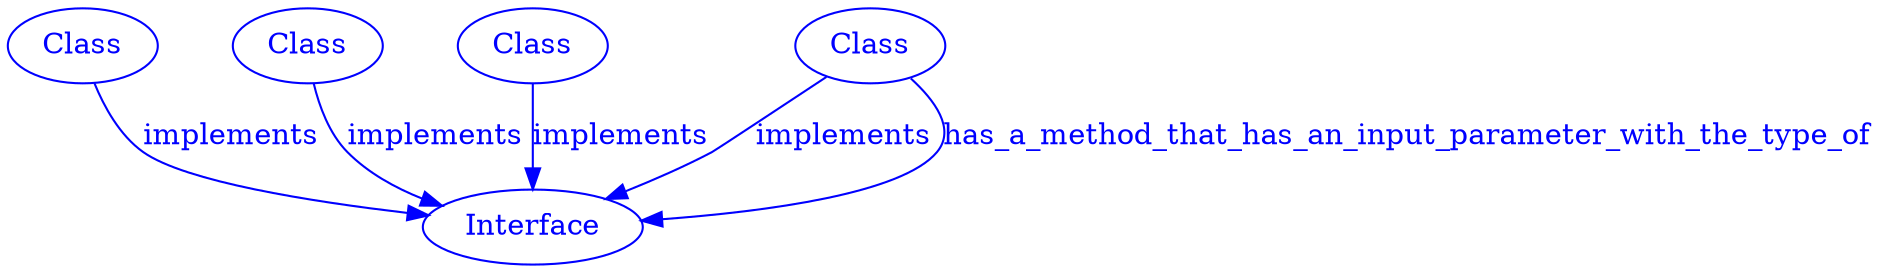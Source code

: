 digraph SubdueGraph {
  107 [label="Class",color=blue,fontcolor=blue];
  110 [label="Class",color=blue,fontcolor=blue];
  114 [label="Interface",color=blue,fontcolor=blue];
  115 [label="Class",color=blue,fontcolor=blue];
  116 [label="Class",color=blue,fontcolor=blue];
  107 -> 114 [label="implements",color=blue,fontcolor=blue];
  110 -> 114 [label="implements",color=blue,fontcolor=blue];
  115 -> 114 [label="implements",color=blue,fontcolor=blue];
  116 -> 114 [label="implements",color=blue,fontcolor=blue];
  116 -> 114 [label="has_a_method_that_has_an_input_parameter_with_the_type_of",color=blue,fontcolor=blue];
}
